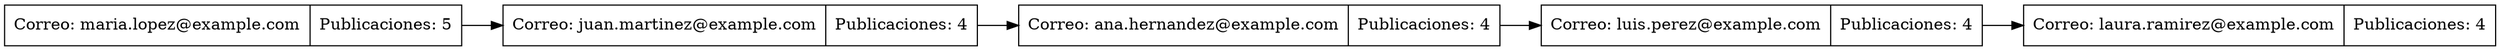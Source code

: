 digraph G {
  rankdir=LR;
  node [shape=record];
  node0 [label="{Correo: maria.lopez@example.com| Publicaciones: 5}"];
  node1 [label="{Correo: juan.martinez@example.com| Publicaciones: 4}"];
  node0 -> node1;
  node2 [label="{Correo: ana.hernandez@example.com| Publicaciones: 4}"];
  node1 -> node2;
  node3 [label="{Correo: luis.perez@example.com| Publicaciones: 4}"];
  node2 -> node3;
  node4 [label="{Correo: laura.ramirez@example.com| Publicaciones: 4}"];
  node3 -> node4;
}
